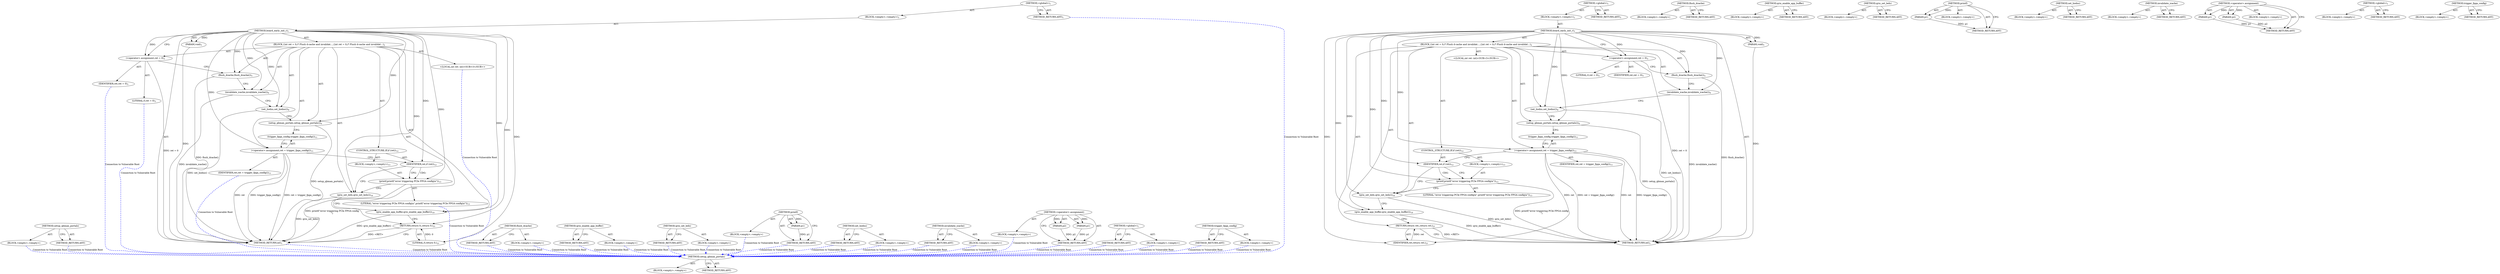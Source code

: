 digraph "trigger_fpga_config" {
vulnerable_64 [label=<(METHOD,setup_qbman_portals)>];
vulnerable_65 [label=<(BLOCK,&lt;empty&gt;,&lt;empty&gt;)>];
vulnerable_66 [label=<(METHOD_RETURN,ANY)>];
vulnerable_6 [label=<(METHOD,&lt;global&gt;)<SUB>1</SUB>>];
vulnerable_7 [label=<(BLOCK,&lt;empty&gt;,&lt;empty&gt;)<SUB>1</SUB>>];
vulnerable_8 [label=<(METHOD,board_early_init_r)<SUB>1</SUB>>];
vulnerable_9 [label=<(PARAM,void)<SUB>1</SUB>>];
vulnerable_10 [label=<(BLOCK,{
	int ret = 0;
	/* Flush d-cache and invalidat...,{
	int ret = 0;
	/* Flush d-cache and invalidat...)<SUB>2</SUB>>];
vulnerable_11 [label="<(LOCAL,int ret: int)<SUB>3</SUB>>"];
vulnerable_12 [label=<(&lt;operator&gt;.assignment,ret = 0)<SUB>3</SUB>>];
vulnerable_13 [label=<(IDENTIFIER,ret,ret = 0)<SUB>3</SUB>>];
vulnerable_14 [label=<(LITERAL,0,ret = 0)<SUB>3</SUB>>];
vulnerable_15 [label=<(flush_dcache,flush_dcache())<SUB>5</SUB>>];
vulnerable_16 [label=<(invalidate_icache,invalidate_icache())<SUB>6</SUB>>];
vulnerable_17 [label=<(set_liodns,set_liodns())<SUB>8</SUB>>];
vulnerable_18 [label=<(setup_qbman_portals,setup_qbman_portals())<SUB>9</SUB>>];
vulnerable_19 [label=<(&lt;operator&gt;.assignment,ret = trigger_fpga_config())<SUB>11</SUB>>];
vulnerable_20 [label=<(IDENTIFIER,ret,ret = trigger_fpga_config())<SUB>11</SUB>>];
vulnerable_21 [label=<(trigger_fpga_config,trigger_fpga_config())<SUB>11</SUB>>];
vulnerable_22 [label=<(CONTROL_STRUCTURE,IF,if (ret))<SUB>12</SUB>>];
vulnerable_23 [label=<(IDENTIFIER,ret,if (ret))<SUB>12</SUB>>];
vulnerable_24 [label=<(BLOCK,&lt;empty&gt;,&lt;empty&gt;)<SUB>13</SUB>>];
vulnerable_25 [label=<(printf,printf(&quot;error triggering PCIe FPGA config\n&quot;))<SUB>13</SUB>>];
vulnerable_26 [label=<(LITERAL,&quot;error triggering PCIe FPGA config\n&quot;,printf(&quot;error triggering PCIe FPGA config\n&quot;))<SUB>13</SUB>>];
vulnerable_27 [label=<(qrio_set_leds,qrio_set_leds())<SUB>16</SUB>>];
vulnerable_28 [label=<(qrio_enable_app_buffer,qrio_enable_app_buffer())<SUB>19</SUB>>];
vulnerable_29 [label=<(RETURN,return ret;,return ret;)<SUB>21</SUB>>];
vulnerable_30 [label=<(IDENTIFIER,ret,return ret;)<SUB>21</SUB>>];
vulnerable_31 [label=<(METHOD_RETURN,int)<SUB>1</SUB>>];
vulnerable_33 [label=<(METHOD_RETURN,ANY)<SUB>1</SUB>>];
vulnerable_55 [label=<(METHOD,flush_dcache)>];
vulnerable_56 [label=<(BLOCK,&lt;empty&gt;,&lt;empty&gt;)>];
vulnerable_57 [label=<(METHOD_RETURN,ANY)>];
vulnerable_77 [label=<(METHOD,qrio_enable_app_buffer)>];
vulnerable_78 [label=<(BLOCK,&lt;empty&gt;,&lt;empty&gt;)>];
vulnerable_79 [label=<(METHOD_RETURN,ANY)>];
vulnerable_74 [label=<(METHOD,qrio_set_leds)>];
vulnerable_75 [label=<(BLOCK,&lt;empty&gt;,&lt;empty&gt;)>];
vulnerable_76 [label=<(METHOD_RETURN,ANY)>];
vulnerable_70 [label=<(METHOD,printf)>];
vulnerable_71 [label=<(PARAM,p1)>];
vulnerable_72 [label=<(BLOCK,&lt;empty&gt;,&lt;empty&gt;)>];
vulnerable_73 [label=<(METHOD_RETURN,ANY)>];
vulnerable_61 [label=<(METHOD,set_liodns)>];
vulnerable_62 [label=<(BLOCK,&lt;empty&gt;,&lt;empty&gt;)>];
vulnerable_63 [label=<(METHOD_RETURN,ANY)>];
vulnerable_58 [label=<(METHOD,invalidate_icache)>];
vulnerable_59 [label=<(BLOCK,&lt;empty&gt;,&lt;empty&gt;)>];
vulnerable_60 [label=<(METHOD_RETURN,ANY)>];
vulnerable_50 [label=<(METHOD,&lt;operator&gt;.assignment)>];
vulnerable_51 [label=<(PARAM,p1)>];
vulnerable_52 [label=<(PARAM,p2)>];
vulnerable_53 [label=<(BLOCK,&lt;empty&gt;,&lt;empty&gt;)>];
vulnerable_54 [label=<(METHOD_RETURN,ANY)>];
vulnerable_44 [label=<(METHOD,&lt;global&gt;)<SUB>1</SUB>>];
vulnerable_45 [label=<(BLOCK,&lt;empty&gt;,&lt;empty&gt;)>];
vulnerable_46 [label=<(METHOD_RETURN,ANY)>];
vulnerable_67 [label=<(METHOD,trigger_fpga_config)>];
vulnerable_68 [label=<(BLOCK,&lt;empty&gt;,&lt;empty&gt;)>];
vulnerable_69 [label=<(METHOD_RETURN,ANY)>];
fixed_64 [label=<(METHOD,setup_qbman_portals)>];
fixed_65 [label=<(BLOCK,&lt;empty&gt;,&lt;empty&gt;)>];
fixed_66 [label=<(METHOD_RETURN,ANY)>];
fixed_6 [label=<(METHOD,&lt;global&gt;)<SUB>1</SUB>>];
fixed_7 [label=<(BLOCK,&lt;empty&gt;,&lt;empty&gt;)<SUB>1</SUB>>];
fixed_8 [label=<(METHOD,board_early_init_r)<SUB>1</SUB>>];
fixed_9 [label=<(PARAM,void)<SUB>1</SUB>>];
fixed_10 [label=<(BLOCK,{
	int ret = 0;
	/* Flush d-cache and invalidat...,{
	int ret = 0;
	/* Flush d-cache and invalidat...)<SUB>2</SUB>>];
fixed_11 [label="<(LOCAL,int ret: int)<SUB>3</SUB>>"];
fixed_12 [label=<(&lt;operator&gt;.assignment,ret = 0)<SUB>3</SUB>>];
fixed_13 [label=<(IDENTIFIER,ret,ret = 0)<SUB>3</SUB>>];
fixed_14 [label=<(LITERAL,0,ret = 0)<SUB>3</SUB>>];
fixed_15 [label=<(flush_dcache,flush_dcache())<SUB>5</SUB>>];
fixed_16 [label=<(invalidate_icache,invalidate_icache())<SUB>6</SUB>>];
fixed_17 [label=<(set_liodns,set_liodns())<SUB>8</SUB>>];
fixed_18 [label=<(setup_qbman_portals,setup_qbman_portals())<SUB>9</SUB>>];
fixed_19 [label=<(&lt;operator&gt;.assignment,ret = trigger_fpga_config())<SUB>11</SUB>>];
fixed_20 [label=<(IDENTIFIER,ret,ret = trigger_fpga_config())<SUB>11</SUB>>];
fixed_21 [label=<(trigger_fpga_config,trigger_fpga_config())<SUB>11</SUB>>];
fixed_22 [label=<(CONTROL_STRUCTURE,IF,if (ret))<SUB>12</SUB>>];
fixed_23 [label=<(IDENTIFIER,ret,if (ret))<SUB>12</SUB>>];
fixed_24 [label=<(BLOCK,&lt;empty&gt;,&lt;empty&gt;)<SUB>13</SUB>>];
fixed_25 [label=<(printf,printf(&quot;error triggering PCIe FPGA config\n&quot;))<SUB>13</SUB>>];
fixed_26 [label=<(LITERAL,&quot;error triggering PCIe FPGA config\n&quot;,printf(&quot;error triggering PCIe FPGA config\n&quot;))<SUB>13</SUB>>];
fixed_27 [label=<(qrio_set_leds,qrio_set_leds())<SUB>16</SUB>>];
fixed_28 [label=<(qrio_enable_app_buffer,qrio_enable_app_buffer())<SUB>19</SUB>>];
fixed_29 [label=<(RETURN,return 0;,return 0;)<SUB>21</SUB>>];
fixed_30 [label=<(LITERAL,0,return 0;)<SUB>21</SUB>>];
fixed_31 [label=<(METHOD_RETURN,int)<SUB>1</SUB>>];
fixed_33 [label=<(METHOD_RETURN,ANY)<SUB>1</SUB>>];
fixed_55 [label=<(METHOD,flush_dcache)>];
fixed_56 [label=<(BLOCK,&lt;empty&gt;,&lt;empty&gt;)>];
fixed_57 [label=<(METHOD_RETURN,ANY)>];
fixed_77 [label=<(METHOD,qrio_enable_app_buffer)>];
fixed_78 [label=<(BLOCK,&lt;empty&gt;,&lt;empty&gt;)>];
fixed_79 [label=<(METHOD_RETURN,ANY)>];
fixed_74 [label=<(METHOD,qrio_set_leds)>];
fixed_75 [label=<(BLOCK,&lt;empty&gt;,&lt;empty&gt;)>];
fixed_76 [label=<(METHOD_RETURN,ANY)>];
fixed_70 [label=<(METHOD,printf)>];
fixed_71 [label=<(PARAM,p1)>];
fixed_72 [label=<(BLOCK,&lt;empty&gt;,&lt;empty&gt;)>];
fixed_73 [label=<(METHOD_RETURN,ANY)>];
fixed_61 [label=<(METHOD,set_liodns)>];
fixed_62 [label=<(BLOCK,&lt;empty&gt;,&lt;empty&gt;)>];
fixed_63 [label=<(METHOD_RETURN,ANY)>];
fixed_58 [label=<(METHOD,invalidate_icache)>];
fixed_59 [label=<(BLOCK,&lt;empty&gt;,&lt;empty&gt;)>];
fixed_60 [label=<(METHOD_RETURN,ANY)>];
fixed_50 [label=<(METHOD,&lt;operator&gt;.assignment)>];
fixed_51 [label=<(PARAM,p1)>];
fixed_52 [label=<(PARAM,p2)>];
fixed_53 [label=<(BLOCK,&lt;empty&gt;,&lt;empty&gt;)>];
fixed_54 [label=<(METHOD_RETURN,ANY)>];
fixed_44 [label=<(METHOD,&lt;global&gt;)<SUB>1</SUB>>];
fixed_45 [label=<(BLOCK,&lt;empty&gt;,&lt;empty&gt;)>];
fixed_46 [label=<(METHOD_RETURN,ANY)>];
fixed_67 [label=<(METHOD,trigger_fpga_config)>];
fixed_68 [label=<(BLOCK,&lt;empty&gt;,&lt;empty&gt;)>];
fixed_69 [label=<(METHOD_RETURN,ANY)>];
vulnerable_64 -> vulnerable_65  [key=0, label="AST: "];
vulnerable_64 -> vulnerable_66  [key=0, label="AST: "];
vulnerable_64 -> vulnerable_66  [key=1, label="CFG: "];
vulnerable_6 -> vulnerable_7  [key=0, label="AST: "];
vulnerable_6 -> vulnerable_33  [key=0, label="AST: "];
vulnerable_6 -> vulnerable_33  [key=1, label="CFG: "];
vulnerable_7 -> vulnerable_8  [key=0, label="AST: "];
vulnerable_8 -> vulnerable_9  [key=0, label="AST: "];
vulnerable_8 -> vulnerable_9  [key=1, label="DDG: "];
vulnerable_8 -> vulnerable_10  [key=0, label="AST: "];
vulnerable_8 -> vulnerable_31  [key=0, label="AST: "];
vulnerable_8 -> vulnerable_12  [key=0, label="CFG: "];
vulnerable_8 -> vulnerable_12  [key=1, label="DDG: "];
vulnerable_8 -> vulnerable_15  [key=0, label="DDG: "];
vulnerable_8 -> vulnerable_16  [key=0, label="DDG: "];
vulnerable_8 -> vulnerable_17  [key=0, label="DDG: "];
vulnerable_8 -> vulnerable_18  [key=0, label="DDG: "];
vulnerable_8 -> vulnerable_19  [key=0, label="DDG: "];
vulnerable_8 -> vulnerable_27  [key=0, label="DDG: "];
vulnerable_8 -> vulnerable_28  [key=0, label="DDG: "];
vulnerable_8 -> vulnerable_23  [key=0, label="DDG: "];
vulnerable_8 -> vulnerable_30  [key=0, label="DDG: "];
vulnerable_8 -> vulnerable_25  [key=0, label="DDG: "];
vulnerable_9 -> vulnerable_31  [key=0, label="DDG: "];
vulnerable_10 -> vulnerable_11  [key=0, label="AST: "];
vulnerable_10 -> vulnerable_12  [key=0, label="AST: "];
vulnerable_10 -> vulnerable_15  [key=0, label="AST: "];
vulnerable_10 -> vulnerable_16  [key=0, label="AST: "];
vulnerable_10 -> vulnerable_17  [key=0, label="AST: "];
vulnerable_10 -> vulnerable_18  [key=0, label="AST: "];
vulnerable_10 -> vulnerable_19  [key=0, label="AST: "];
vulnerable_10 -> vulnerable_22  [key=0, label="AST: "];
vulnerable_10 -> vulnerable_27  [key=0, label="AST: "];
vulnerable_10 -> vulnerable_28  [key=0, label="AST: "];
vulnerable_10 -> vulnerable_29  [key=0, label="AST: "];
vulnerable_12 -> vulnerable_13  [key=0, label="AST: "];
vulnerable_12 -> vulnerable_14  [key=0, label="AST: "];
vulnerable_12 -> vulnerable_15  [key=0, label="CFG: "];
vulnerable_12 -> vulnerable_31  [key=0, label="DDG: ret = 0"];
vulnerable_15 -> vulnerable_16  [key=0, label="CFG: "];
vulnerable_15 -> vulnerable_31  [key=0, label="DDG: flush_dcache()"];
vulnerable_16 -> vulnerable_17  [key=0, label="CFG: "];
vulnerable_16 -> vulnerable_31  [key=0, label="DDG: invalidate_icache()"];
vulnerable_17 -> vulnerable_18  [key=0, label="CFG: "];
vulnerable_17 -> vulnerable_31  [key=0, label="DDG: set_liodns()"];
vulnerable_18 -> vulnerable_21  [key=0, label="CFG: "];
vulnerable_18 -> vulnerable_31  [key=0, label="DDG: setup_qbman_portals()"];
vulnerable_19 -> vulnerable_20  [key=0, label="AST: "];
vulnerable_19 -> vulnerable_21  [key=0, label="AST: "];
vulnerable_19 -> vulnerable_23  [key=0, label="CFG: "];
vulnerable_19 -> vulnerable_31  [key=0, label="DDG: ret"];
vulnerable_19 -> vulnerable_31  [key=1, label="DDG: trigger_fpga_config()"];
vulnerable_19 -> vulnerable_31  [key=2, label="DDG: ret = trigger_fpga_config()"];
vulnerable_19 -> vulnerable_30  [key=0, label="DDG: ret"];
vulnerable_21 -> vulnerable_19  [key=0, label="CFG: "];
vulnerable_22 -> vulnerable_23  [key=0, label="AST: "];
vulnerable_22 -> vulnerable_24  [key=0, label="AST: "];
vulnerable_23 -> vulnerable_27  [key=0, label="CFG: "];
vulnerable_23 -> vulnerable_25  [key=0, label="CFG: "];
vulnerable_23 -> vulnerable_25  [key=1, label="CDG: "];
vulnerable_24 -> vulnerable_25  [key=0, label="AST: "];
vulnerable_25 -> vulnerable_26  [key=0, label="AST: "];
vulnerable_25 -> vulnerable_27  [key=0, label="CFG: "];
vulnerable_25 -> vulnerable_31  [key=0, label="DDG: printf(&quot;error triggering PCIe FPGA config\n&quot;)"];
vulnerable_27 -> vulnerable_28  [key=0, label="CFG: "];
vulnerable_27 -> vulnerable_31  [key=0, label="DDG: qrio_set_leds()"];
vulnerable_28 -> vulnerable_29  [key=0, label="CFG: "];
vulnerable_28 -> vulnerable_31  [key=0, label="DDG: qrio_enable_app_buffer()"];
vulnerable_29 -> vulnerable_30  [key=0, label="AST: "];
vulnerable_29 -> vulnerable_31  [key=0, label="CFG: "];
vulnerable_29 -> vulnerable_31  [key=1, label="DDG: &lt;RET&gt;"];
vulnerable_30 -> vulnerable_29  [key=0, label="DDG: ret"];
vulnerable_55 -> vulnerable_56  [key=0, label="AST: "];
vulnerable_55 -> vulnerable_57  [key=0, label="AST: "];
vulnerable_55 -> vulnerable_57  [key=1, label="CFG: "];
vulnerable_77 -> vulnerable_78  [key=0, label="AST: "];
vulnerable_77 -> vulnerable_79  [key=0, label="AST: "];
vulnerable_77 -> vulnerable_79  [key=1, label="CFG: "];
vulnerable_74 -> vulnerable_75  [key=0, label="AST: "];
vulnerable_74 -> vulnerable_76  [key=0, label="AST: "];
vulnerable_74 -> vulnerable_76  [key=1, label="CFG: "];
vulnerable_70 -> vulnerable_71  [key=0, label="AST: "];
vulnerable_70 -> vulnerable_71  [key=1, label="DDG: "];
vulnerable_70 -> vulnerable_72  [key=0, label="AST: "];
vulnerable_70 -> vulnerable_73  [key=0, label="AST: "];
vulnerable_70 -> vulnerable_73  [key=1, label="CFG: "];
vulnerable_71 -> vulnerable_73  [key=0, label="DDG: p1"];
vulnerable_61 -> vulnerable_62  [key=0, label="AST: "];
vulnerable_61 -> vulnerable_63  [key=0, label="AST: "];
vulnerable_61 -> vulnerable_63  [key=1, label="CFG: "];
vulnerable_58 -> vulnerable_59  [key=0, label="AST: "];
vulnerable_58 -> vulnerable_60  [key=0, label="AST: "];
vulnerable_58 -> vulnerable_60  [key=1, label="CFG: "];
vulnerable_50 -> vulnerable_51  [key=0, label="AST: "];
vulnerable_50 -> vulnerable_51  [key=1, label="DDG: "];
vulnerable_50 -> vulnerable_53  [key=0, label="AST: "];
vulnerable_50 -> vulnerable_52  [key=0, label="AST: "];
vulnerable_50 -> vulnerable_52  [key=1, label="DDG: "];
vulnerable_50 -> vulnerable_54  [key=0, label="AST: "];
vulnerable_50 -> vulnerable_54  [key=1, label="CFG: "];
vulnerable_51 -> vulnerable_54  [key=0, label="DDG: p1"];
vulnerable_52 -> vulnerable_54  [key=0, label="DDG: p2"];
vulnerable_44 -> vulnerable_45  [key=0, label="AST: "];
vulnerable_44 -> vulnerable_46  [key=0, label="AST: "];
vulnerable_44 -> vulnerable_46  [key=1, label="CFG: "];
vulnerable_67 -> vulnerable_68  [key=0, label="AST: "];
vulnerable_67 -> vulnerable_69  [key=0, label="AST: "];
vulnerable_67 -> vulnerable_69  [key=1, label="CFG: "];
fixed_64 -> fixed_65  [key=0, label="AST: "];
fixed_64 -> fixed_66  [key=0, label="AST: "];
fixed_64 -> fixed_66  [key=1, label="CFG: "];
fixed_65 -> vulnerable_64  [color=blue, key=0, label="Connection to Vulnerable Root", penwidth="2.0", style=dashed];
fixed_66 -> vulnerable_64  [color=blue, key=0, label="Connection to Vulnerable Root", penwidth="2.0", style=dashed];
fixed_6 -> fixed_7  [key=0, label="AST: "];
fixed_6 -> fixed_33  [key=0, label="AST: "];
fixed_6 -> fixed_33  [key=1, label="CFG: "];
fixed_7 -> fixed_8  [key=0, label="AST: "];
fixed_8 -> fixed_9  [key=0, label="AST: "];
fixed_8 -> fixed_9  [key=1, label="DDG: "];
fixed_8 -> fixed_10  [key=0, label="AST: "];
fixed_8 -> fixed_31  [key=0, label="AST: "];
fixed_8 -> fixed_12  [key=0, label="CFG: "];
fixed_8 -> fixed_12  [key=1, label="DDG: "];
fixed_8 -> fixed_15  [key=0, label="DDG: "];
fixed_8 -> fixed_16  [key=0, label="DDG: "];
fixed_8 -> fixed_17  [key=0, label="DDG: "];
fixed_8 -> fixed_18  [key=0, label="DDG: "];
fixed_8 -> fixed_19  [key=0, label="DDG: "];
fixed_8 -> fixed_27  [key=0, label="DDG: "];
fixed_8 -> fixed_28  [key=0, label="DDG: "];
fixed_8 -> fixed_29  [key=0, label="DDG: "];
fixed_8 -> fixed_23  [key=0, label="DDG: "];
fixed_8 -> fixed_30  [key=0, label="DDG: "];
fixed_8 -> fixed_25  [key=0, label="DDG: "];
fixed_9 -> fixed_31  [key=0, label="DDG: "];
fixed_10 -> fixed_11  [key=0, label="AST: "];
fixed_10 -> fixed_12  [key=0, label="AST: "];
fixed_10 -> fixed_15  [key=0, label="AST: "];
fixed_10 -> fixed_16  [key=0, label="AST: "];
fixed_10 -> fixed_17  [key=0, label="AST: "];
fixed_10 -> fixed_18  [key=0, label="AST: "];
fixed_10 -> fixed_19  [key=0, label="AST: "];
fixed_10 -> fixed_22  [key=0, label="AST: "];
fixed_10 -> fixed_27  [key=0, label="AST: "];
fixed_10 -> fixed_28  [key=0, label="AST: "];
fixed_10 -> fixed_29  [key=0, label="AST: "];
fixed_11 -> vulnerable_64  [color=blue, key=0, label="Connection to Vulnerable Root", penwidth="2.0", style=dashed];
fixed_12 -> fixed_13  [key=0, label="AST: "];
fixed_12 -> fixed_14  [key=0, label="AST: "];
fixed_12 -> fixed_15  [key=0, label="CFG: "];
fixed_12 -> fixed_31  [key=0, label="DDG: ret = 0"];
fixed_13 -> vulnerable_64  [color=blue, key=0, label="Connection to Vulnerable Root", penwidth="2.0", style=dashed];
fixed_14 -> vulnerable_64  [color=blue, key=0, label="Connection to Vulnerable Root", penwidth="2.0", style=dashed];
fixed_15 -> fixed_16  [key=0, label="CFG: "];
fixed_15 -> fixed_31  [key=0, label="DDG: flush_dcache()"];
fixed_16 -> fixed_17  [key=0, label="CFG: "];
fixed_16 -> fixed_31  [key=0, label="DDG: invalidate_icache()"];
fixed_17 -> fixed_18  [key=0, label="CFG: "];
fixed_17 -> fixed_31  [key=0, label="DDG: set_liodns()"];
fixed_18 -> fixed_21  [key=0, label="CFG: "];
fixed_18 -> fixed_31  [key=0, label="DDG: setup_qbman_portals()"];
fixed_19 -> fixed_20  [key=0, label="AST: "];
fixed_19 -> fixed_21  [key=0, label="AST: "];
fixed_19 -> fixed_23  [key=0, label="CFG: "];
fixed_19 -> fixed_31  [key=0, label="DDG: ret"];
fixed_19 -> fixed_31  [key=1, label="DDG: trigger_fpga_config()"];
fixed_19 -> fixed_31  [key=2, label="DDG: ret = trigger_fpga_config()"];
fixed_20 -> vulnerable_64  [color=blue, key=0, label="Connection to Vulnerable Root", penwidth="2.0", style=dashed];
fixed_21 -> fixed_19  [key=0, label="CFG: "];
fixed_22 -> fixed_23  [key=0, label="AST: "];
fixed_22 -> fixed_24  [key=0, label="AST: "];
fixed_23 -> fixed_27  [key=0, label="CFG: "];
fixed_23 -> fixed_25  [key=0, label="CFG: "];
fixed_23 -> fixed_25  [key=1, label="CDG: "];
fixed_24 -> fixed_25  [key=0, label="AST: "];
fixed_25 -> fixed_26  [key=0, label="AST: "];
fixed_25 -> fixed_27  [key=0, label="CFG: "];
fixed_25 -> fixed_31  [key=0, label="DDG: printf(&quot;error triggering PCIe FPGA config\n&quot;)"];
fixed_26 -> vulnerable_64  [color=blue, key=0, label="Connection to Vulnerable Root", penwidth="2.0", style=dashed];
fixed_27 -> fixed_28  [key=0, label="CFG: "];
fixed_27 -> fixed_31  [key=0, label="DDG: qrio_set_leds()"];
fixed_28 -> fixed_29  [key=0, label="CFG: "];
fixed_28 -> fixed_31  [key=0, label="DDG: qrio_enable_app_buffer()"];
fixed_29 -> fixed_30  [key=0, label="AST: "];
fixed_29 -> fixed_31  [key=0, label="CFG: "];
fixed_29 -> fixed_31  [key=1, label="DDG: &lt;RET&gt;"];
fixed_30 -> fixed_29  [key=0, label="DDG: 0"];
fixed_31 -> vulnerable_64  [color=blue, key=0, label="Connection to Vulnerable Root", penwidth="2.0", style=dashed];
fixed_33 -> vulnerable_64  [color=blue, key=0, label="Connection to Vulnerable Root", penwidth="2.0", style=dashed];
fixed_55 -> fixed_56  [key=0, label="AST: "];
fixed_55 -> fixed_57  [key=0, label="AST: "];
fixed_55 -> fixed_57  [key=1, label="CFG: "];
fixed_56 -> vulnerable_64  [color=blue, key=0, label="Connection to Vulnerable Root", penwidth="2.0", style=dashed];
fixed_57 -> vulnerable_64  [color=blue, key=0, label="Connection to Vulnerable Root", penwidth="2.0", style=dashed];
fixed_77 -> fixed_78  [key=0, label="AST: "];
fixed_77 -> fixed_79  [key=0, label="AST: "];
fixed_77 -> fixed_79  [key=1, label="CFG: "];
fixed_78 -> vulnerable_64  [color=blue, key=0, label="Connection to Vulnerable Root", penwidth="2.0", style=dashed];
fixed_79 -> vulnerable_64  [color=blue, key=0, label="Connection to Vulnerable Root", penwidth="2.0", style=dashed];
fixed_74 -> fixed_75  [key=0, label="AST: "];
fixed_74 -> fixed_76  [key=0, label="AST: "];
fixed_74 -> fixed_76  [key=1, label="CFG: "];
fixed_75 -> vulnerable_64  [color=blue, key=0, label="Connection to Vulnerable Root", penwidth="2.0", style=dashed];
fixed_76 -> vulnerable_64  [color=blue, key=0, label="Connection to Vulnerable Root", penwidth="2.0", style=dashed];
fixed_70 -> fixed_71  [key=0, label="AST: "];
fixed_70 -> fixed_71  [key=1, label="DDG: "];
fixed_70 -> fixed_72  [key=0, label="AST: "];
fixed_70 -> fixed_73  [key=0, label="AST: "];
fixed_70 -> fixed_73  [key=1, label="CFG: "];
fixed_71 -> fixed_73  [key=0, label="DDG: p1"];
fixed_72 -> vulnerable_64  [color=blue, key=0, label="Connection to Vulnerable Root", penwidth="2.0", style=dashed];
fixed_73 -> vulnerable_64  [color=blue, key=0, label="Connection to Vulnerable Root", penwidth="2.0", style=dashed];
fixed_61 -> fixed_62  [key=0, label="AST: "];
fixed_61 -> fixed_63  [key=0, label="AST: "];
fixed_61 -> fixed_63  [key=1, label="CFG: "];
fixed_62 -> vulnerable_64  [color=blue, key=0, label="Connection to Vulnerable Root", penwidth="2.0", style=dashed];
fixed_63 -> vulnerable_64  [color=blue, key=0, label="Connection to Vulnerable Root", penwidth="2.0", style=dashed];
fixed_58 -> fixed_59  [key=0, label="AST: "];
fixed_58 -> fixed_60  [key=0, label="AST: "];
fixed_58 -> fixed_60  [key=1, label="CFG: "];
fixed_59 -> vulnerable_64  [color=blue, key=0, label="Connection to Vulnerable Root", penwidth="2.0", style=dashed];
fixed_60 -> vulnerable_64  [color=blue, key=0, label="Connection to Vulnerable Root", penwidth="2.0", style=dashed];
fixed_50 -> fixed_51  [key=0, label="AST: "];
fixed_50 -> fixed_51  [key=1, label="DDG: "];
fixed_50 -> fixed_53  [key=0, label="AST: "];
fixed_50 -> fixed_52  [key=0, label="AST: "];
fixed_50 -> fixed_52  [key=1, label="DDG: "];
fixed_50 -> fixed_54  [key=0, label="AST: "];
fixed_50 -> fixed_54  [key=1, label="CFG: "];
fixed_51 -> fixed_54  [key=0, label="DDG: p1"];
fixed_52 -> fixed_54  [key=0, label="DDG: p2"];
fixed_53 -> vulnerable_64  [color=blue, key=0, label="Connection to Vulnerable Root", penwidth="2.0", style=dashed];
fixed_54 -> vulnerable_64  [color=blue, key=0, label="Connection to Vulnerable Root", penwidth="2.0", style=dashed];
fixed_44 -> fixed_45  [key=0, label="AST: "];
fixed_44 -> fixed_46  [key=0, label="AST: "];
fixed_44 -> fixed_46  [key=1, label="CFG: "];
fixed_45 -> vulnerable_64  [color=blue, key=0, label="Connection to Vulnerable Root", penwidth="2.0", style=dashed];
fixed_46 -> vulnerable_64  [color=blue, key=0, label="Connection to Vulnerable Root", penwidth="2.0", style=dashed];
fixed_67 -> fixed_68  [key=0, label="AST: "];
fixed_67 -> fixed_69  [key=0, label="AST: "];
fixed_67 -> fixed_69  [key=1, label="CFG: "];
fixed_68 -> vulnerable_64  [color=blue, key=0, label="Connection to Vulnerable Root", penwidth="2.0", style=dashed];
fixed_69 -> vulnerable_64  [color=blue, key=0, label="Connection to Vulnerable Root", penwidth="2.0", style=dashed];
}
